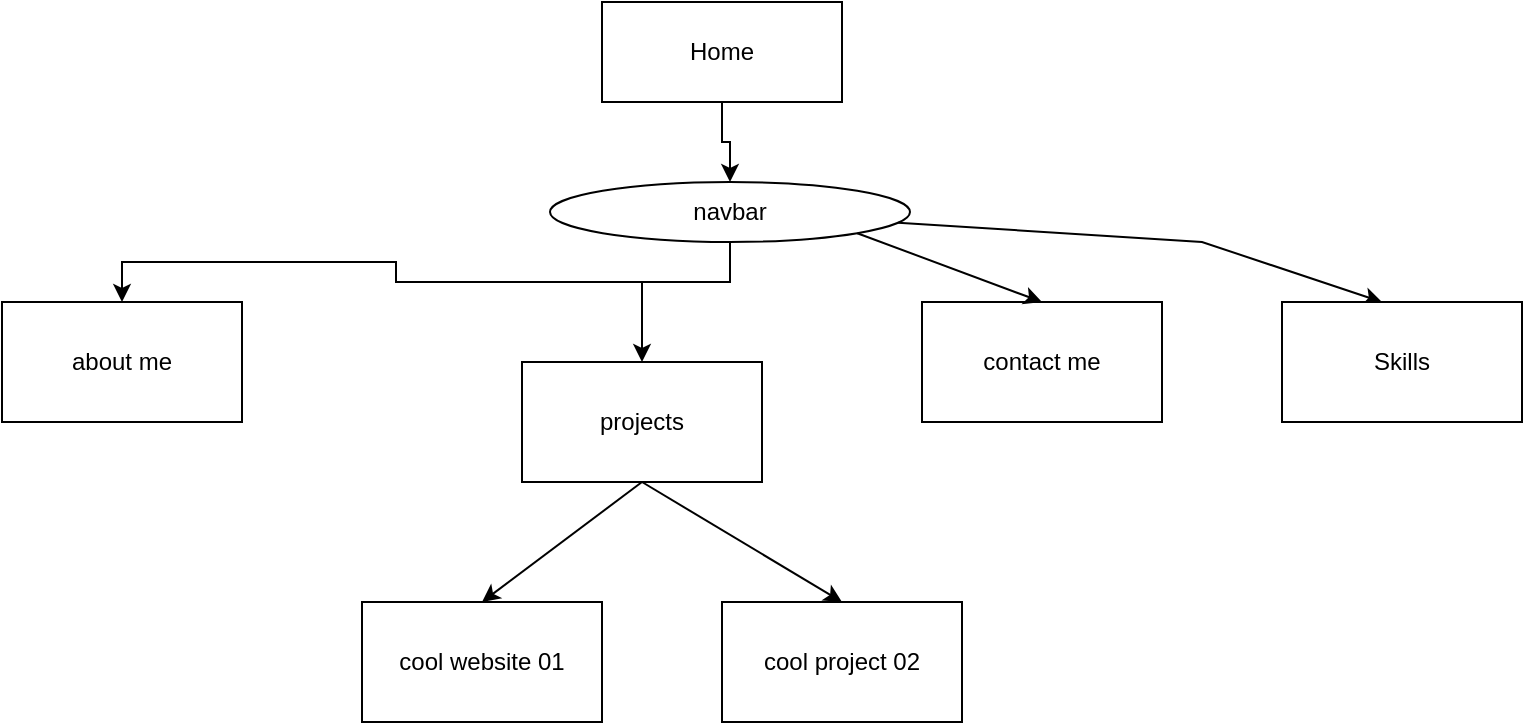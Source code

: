 <mxfile version="24.0.5" type="github">
  <diagram name="Page-1" id="jkb81rQ7bh1-6-b8GcOY">
    <mxGraphModel dx="954" dy="640" grid="1" gridSize="10" guides="1" tooltips="1" connect="1" arrows="1" fold="1" page="1" pageScale="1" pageWidth="827" pageHeight="1169" math="0" shadow="0">
      <root>
        <mxCell id="0" />
        <mxCell id="1" parent="0" />
        <mxCell id="ZI5mQ_A_lyd_EF1MvWcF-13" style="edgeStyle=orthogonalEdgeStyle;rounded=0;orthogonalLoop=1;jettySize=auto;html=1;entryX=0.5;entryY=0;entryDx=0;entryDy=0;" edge="1" parent="1" source="ZI5mQ_A_lyd_EF1MvWcF-1" target="ZI5mQ_A_lyd_EF1MvWcF-11">
          <mxGeometry relative="1" as="geometry" />
        </mxCell>
        <mxCell id="ZI5mQ_A_lyd_EF1MvWcF-1" value="Home" style="rounded=0;whiteSpace=wrap;html=1;" vertex="1" parent="1">
          <mxGeometry x="350" y="300" width="120" height="50" as="geometry" />
        </mxCell>
        <mxCell id="ZI5mQ_A_lyd_EF1MvWcF-5" value="about me" style="rounded=0;whiteSpace=wrap;html=1;" vertex="1" parent="1">
          <mxGeometry x="50" y="450" width="120" height="60" as="geometry" />
        </mxCell>
        <mxCell id="ZI5mQ_A_lyd_EF1MvWcF-6" value="projects" style="rounded=0;whiteSpace=wrap;html=1;" vertex="1" parent="1">
          <mxGeometry x="310" y="480" width="120" height="60" as="geometry" />
        </mxCell>
        <mxCell id="ZI5mQ_A_lyd_EF1MvWcF-7" value="contact me" style="rounded=0;whiteSpace=wrap;html=1;" vertex="1" parent="1">
          <mxGeometry x="510" y="450" width="120" height="60" as="geometry" />
        </mxCell>
        <mxCell id="ZI5mQ_A_lyd_EF1MvWcF-14" style="edgeStyle=orthogonalEdgeStyle;rounded=0;orthogonalLoop=1;jettySize=auto;html=1;exitX=0.5;exitY=1;exitDx=0;exitDy=0;entryX=0.5;entryY=0;entryDx=0;entryDy=0;" edge="1" parent="1" source="ZI5mQ_A_lyd_EF1MvWcF-11" target="ZI5mQ_A_lyd_EF1MvWcF-5">
          <mxGeometry relative="1" as="geometry">
            <Array as="points">
              <mxPoint x="414" y="440" />
              <mxPoint x="247" y="440" />
              <mxPoint x="247" y="430" />
              <mxPoint x="110" y="430" />
            </Array>
          </mxGeometry>
        </mxCell>
        <mxCell id="ZI5mQ_A_lyd_EF1MvWcF-11" value="navbar" style="ellipse;whiteSpace=wrap;html=1;" vertex="1" parent="1">
          <mxGeometry x="324" y="390" width="180" height="30" as="geometry" />
        </mxCell>
        <mxCell id="ZI5mQ_A_lyd_EF1MvWcF-18" value="" style="endArrow=classic;html=1;rounded=0;entryX=0.5;entryY=0;entryDx=0;entryDy=0;" edge="1" parent="1" source="ZI5mQ_A_lyd_EF1MvWcF-11">
          <mxGeometry width="50" height="50" relative="1" as="geometry">
            <mxPoint x="390" y="360" as="sourcePoint" />
            <mxPoint x="740" y="450" as="targetPoint" />
            <Array as="points">
              <mxPoint x="650" y="420" />
            </Array>
          </mxGeometry>
        </mxCell>
        <mxCell id="ZI5mQ_A_lyd_EF1MvWcF-20" value="" style="endArrow=classic;html=1;rounded=0;entryX=0.5;entryY=0;entryDx=0;entryDy=0;" edge="1" parent="1" target="ZI5mQ_A_lyd_EF1MvWcF-6">
          <mxGeometry width="50" height="50" relative="1" as="geometry">
            <mxPoint x="370" y="440" as="sourcePoint" />
            <mxPoint x="440" y="310" as="targetPoint" />
          </mxGeometry>
        </mxCell>
        <mxCell id="ZI5mQ_A_lyd_EF1MvWcF-21" value="" style="endArrow=classic;html=1;rounded=0;entryX=0.5;entryY=0;entryDx=0;entryDy=0;exitX=1;exitY=1;exitDx=0;exitDy=0;" edge="1" parent="1" source="ZI5mQ_A_lyd_EF1MvWcF-11" target="ZI5mQ_A_lyd_EF1MvWcF-7">
          <mxGeometry width="50" height="50" relative="1" as="geometry">
            <mxPoint x="390" y="360" as="sourcePoint" />
            <mxPoint x="440" y="310" as="targetPoint" />
          </mxGeometry>
        </mxCell>
        <mxCell id="ZI5mQ_A_lyd_EF1MvWcF-22" value="Skills" style="rounded=0;whiteSpace=wrap;html=1;" vertex="1" parent="1">
          <mxGeometry x="690" y="450" width="120" height="60" as="geometry" />
        </mxCell>
        <mxCell id="ZI5mQ_A_lyd_EF1MvWcF-23" value="cool website 01" style="rounded=0;whiteSpace=wrap;html=1;" vertex="1" parent="1">
          <mxGeometry x="230" y="600" width="120" height="60" as="geometry" />
        </mxCell>
        <mxCell id="ZI5mQ_A_lyd_EF1MvWcF-24" value="cool project 02" style="rounded=0;whiteSpace=wrap;html=1;" vertex="1" parent="1">
          <mxGeometry x="410" y="600" width="120" height="60" as="geometry" />
        </mxCell>
        <mxCell id="ZI5mQ_A_lyd_EF1MvWcF-25" value="" style="endArrow=classic;html=1;rounded=0;entryX=0.5;entryY=0;entryDx=0;entryDy=0;exitX=0.5;exitY=1;exitDx=0;exitDy=0;" edge="1" parent="1" source="ZI5mQ_A_lyd_EF1MvWcF-6" target="ZI5mQ_A_lyd_EF1MvWcF-23">
          <mxGeometry width="50" height="50" relative="1" as="geometry">
            <mxPoint x="390" y="460" as="sourcePoint" />
            <mxPoint x="440" y="410" as="targetPoint" />
          </mxGeometry>
        </mxCell>
        <mxCell id="ZI5mQ_A_lyd_EF1MvWcF-26" value="" style="endArrow=classic;html=1;rounded=0;entryX=0.5;entryY=0;entryDx=0;entryDy=0;exitX=0.5;exitY=1;exitDx=0;exitDy=0;" edge="1" parent="1" source="ZI5mQ_A_lyd_EF1MvWcF-6" target="ZI5mQ_A_lyd_EF1MvWcF-24">
          <mxGeometry width="50" height="50" relative="1" as="geometry">
            <mxPoint x="390" y="460" as="sourcePoint" />
            <mxPoint x="440" y="410" as="targetPoint" />
          </mxGeometry>
        </mxCell>
      </root>
    </mxGraphModel>
  </diagram>
</mxfile>
